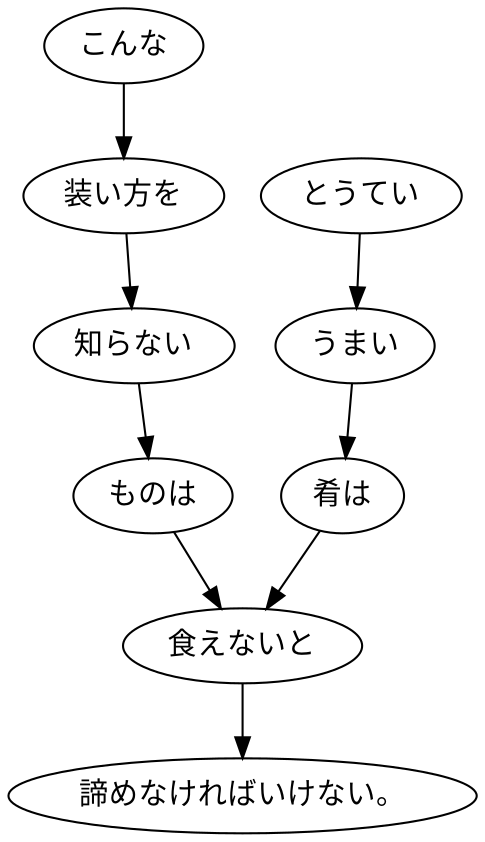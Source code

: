 digraph graph4546 {
	node0 [label="こんな"];
	node1 [label="装い方を"];
	node2 [label="知らない"];
	node3 [label="ものは"];
	node4 [label="とうてい"];
	node5 [label="うまい"];
	node6 [label="肴は"];
	node7 [label="食えないと"];
	node8 [label="諦めなければいけない。"];
	node0 -> node1;
	node1 -> node2;
	node2 -> node3;
	node3 -> node7;
	node4 -> node5;
	node5 -> node6;
	node6 -> node7;
	node7 -> node8;
}
